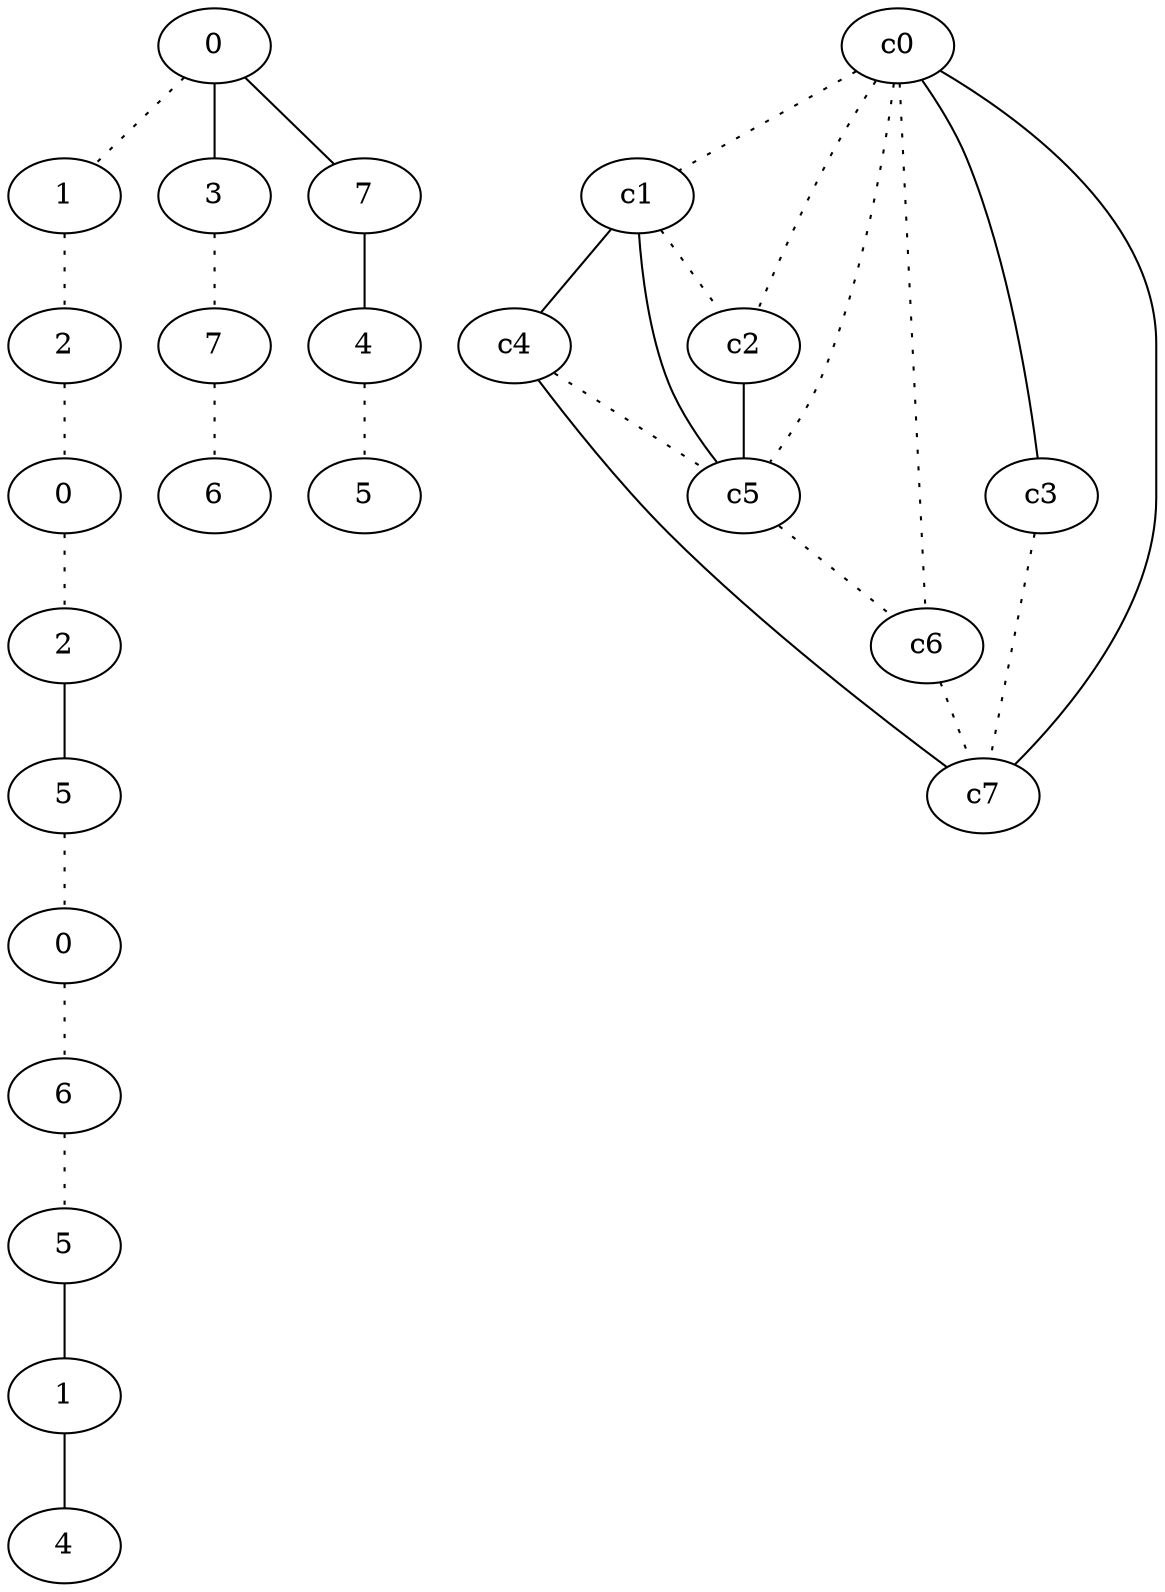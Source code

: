 graph {
a0[label=0];
a1[label=1];
a2[label=2];
a3[label=0];
a4[label=2];
a5[label=5];
a6[label=0];
a7[label=6];
a8[label=5];
a9[label=1];
a10[label=4];
a11[label=3];
a12[label=7];
a13[label=6];
a14[label=7];
a15[label=4];
a16[label=5];
a0 -- a1 [style=dotted];
a0 -- a11;
a0 -- a14;
a1 -- a2 [style=dotted];
a2 -- a3 [style=dotted];
a3 -- a4 [style=dotted];
a4 -- a5;
a5 -- a6 [style=dotted];
a6 -- a7 [style=dotted];
a7 -- a8 [style=dotted];
a8 -- a9;
a9 -- a10;
a11 -- a12 [style=dotted];
a12 -- a13 [style=dotted];
a14 -- a15;
a15 -- a16 [style=dotted];
c0 -- c1 [style=dotted];
c0 -- c2 [style=dotted];
c0 -- c3;
c0 -- c5 [style=dotted];
c0 -- c6 [style=dotted];
c0 -- c7;
c1 -- c2 [style=dotted];
c1 -- c4;
c1 -- c5;
c2 -- c5;
c3 -- c7 [style=dotted];
c4 -- c5 [style=dotted];
c4 -- c7;
c5 -- c6 [style=dotted];
c6 -- c7 [style=dotted];
}
